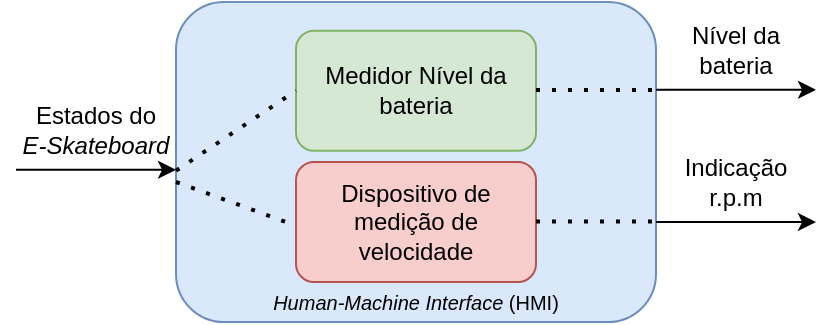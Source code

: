 <mxfile version="13.9.9" type="device"><diagram id="miyJJ9cTCL2qVqOdqIKb" name="Page-1"><mxGraphModel dx="630" dy="470" grid="1" gridSize="10" guides="1" tooltips="1" connect="1" arrows="1" fold="1" page="1" pageScale="1" pageWidth="850" pageHeight="1100" math="0" shadow="0"><root><mxCell id="0"/><mxCell id="1" parent="0"/><mxCell id="IkJhx8HQ5YWTofmw1zRR-1" value="" style="rounded=1;whiteSpace=wrap;html=1;fillColor=#dae8fc;strokeColor=#6c8ebf;" parent="1" vertex="1"><mxGeometry x="200" y="70" width="240" height="160" as="geometry"/></mxCell><mxCell id="IkJhx8HQ5YWTofmw1zRR-2" value="" style="endArrow=classic;html=1;" parent="1" edge="1"><mxGeometry width="50" height="50" relative="1" as="geometry"><mxPoint x="120" y="153.93" as="sourcePoint"/><mxPoint x="200" y="153.93" as="targetPoint"/></mxGeometry></mxCell><mxCell id="IkJhx8HQ5YWTofmw1zRR-3" value="Estados do &lt;br&gt;&lt;i&gt;E-Skateboard&lt;/i&gt;" style="text;html=1;strokeColor=none;fillColor=none;align=center;verticalAlign=middle;whiteSpace=wrap;rounded=0;" parent="1" vertex="1"><mxGeometry x="120" y="124.35" width="80" height="20" as="geometry"/></mxCell><mxCell id="IkJhx8HQ5YWTofmw1zRR-4" value="" style="endArrow=classic;html=1;" parent="1" edge="1"><mxGeometry width="50" height="50" relative="1" as="geometry"><mxPoint x="440" y="113.93" as="sourcePoint"/><mxPoint x="520" y="113.93" as="targetPoint"/></mxGeometry></mxCell><mxCell id="IkJhx8HQ5YWTofmw1zRR-5" value="Nível da bateria" style="text;html=1;strokeColor=none;fillColor=none;align=center;verticalAlign=middle;whiteSpace=wrap;rounded=0;" parent="1" vertex="1"><mxGeometry x="440" y="84.35" width="80" height="20" as="geometry"/></mxCell><mxCell id="IkJhx8HQ5YWTofmw1zRR-6" value="" style="endArrow=classic;html=1;" parent="1" edge="1"><mxGeometry width="50" height="50" relative="1" as="geometry"><mxPoint x="440" y="180" as="sourcePoint"/><mxPoint x="520" y="180" as="targetPoint"/></mxGeometry></mxCell><mxCell id="IkJhx8HQ5YWTofmw1zRR-8" value="Indicação r.p.m" style="text;html=1;strokeColor=none;fillColor=none;align=center;verticalAlign=middle;whiteSpace=wrap;rounded=0;" parent="1" vertex="1"><mxGeometry x="440" y="150" width="80" height="20" as="geometry"/></mxCell><mxCell id="7URVhii5Rg6IOt7qUOr6-1" value="&lt;font style=&quot;font-size: 10px&quot;&gt;&lt;i&gt;Human-Machine Interface&amp;nbsp;&lt;/i&gt;(HMI)&lt;/font&gt;" style="text;html=1;strokeColor=none;fillColor=none;align=center;verticalAlign=middle;whiteSpace=wrap;rounded=0;" parent="1" vertex="1"><mxGeometry x="230" y="210" width="180" height="20" as="geometry"/></mxCell><mxCell id="7URVhii5Rg6IOt7qUOr6-2" value="Medidor Nível da bateria" style="rounded=1;whiteSpace=wrap;html=1;fillColor=#d5e8d4;strokeColor=#82b366;" parent="1" vertex="1"><mxGeometry x="260" y="84.35" width="120" height="60" as="geometry"/></mxCell><mxCell id="7URVhii5Rg6IOt7qUOr6-3" value="Dispositivo de medição de velocidade" style="rounded=1;whiteSpace=wrap;html=1;fillColor=#f8cecc;strokeColor=#b85450;" parent="1" vertex="1"><mxGeometry x="260" y="150" width="120" height="60" as="geometry"/></mxCell><mxCell id="7URVhii5Rg6IOt7qUOr6-4" value="" style="endArrow=none;dashed=1;html=1;dashPattern=1 3;strokeWidth=2;" parent="1" edge="1"><mxGeometry width="50" height="50" relative="1" as="geometry"><mxPoint x="200" y="154.35" as="sourcePoint"/><mxPoint x="260" y="114.35" as="targetPoint"/></mxGeometry></mxCell><mxCell id="7URVhii5Rg6IOt7qUOr6-5" value="" style="endArrow=none;dashed=1;html=1;dashPattern=1 3;strokeWidth=2;" parent="1" edge="1"><mxGeometry width="50" height="50" relative="1" as="geometry"><mxPoint x="200" y="160" as="sourcePoint"/><mxPoint x="255" y="180" as="targetPoint"/></mxGeometry></mxCell><mxCell id="7URVhii5Rg6IOt7qUOr6-6" value="" style="endArrow=none;dashed=1;html=1;dashPattern=1 3;strokeWidth=2;" parent="1" edge="1"><mxGeometry width="50" height="50" relative="1" as="geometry"><mxPoint x="380" y="179.71" as="sourcePoint"/><mxPoint x="440" y="179.71" as="targetPoint"/></mxGeometry></mxCell><mxCell id="7URVhii5Rg6IOt7qUOr6-7" value="" style="endArrow=none;dashed=1;html=1;dashPattern=1 3;strokeWidth=2;" parent="1" edge="1"><mxGeometry width="50" height="50" relative="1" as="geometry"><mxPoint x="380" y="114.06" as="sourcePoint"/><mxPoint x="440" y="114.06" as="targetPoint"/></mxGeometry></mxCell></root></mxGraphModel></diagram></mxfile>